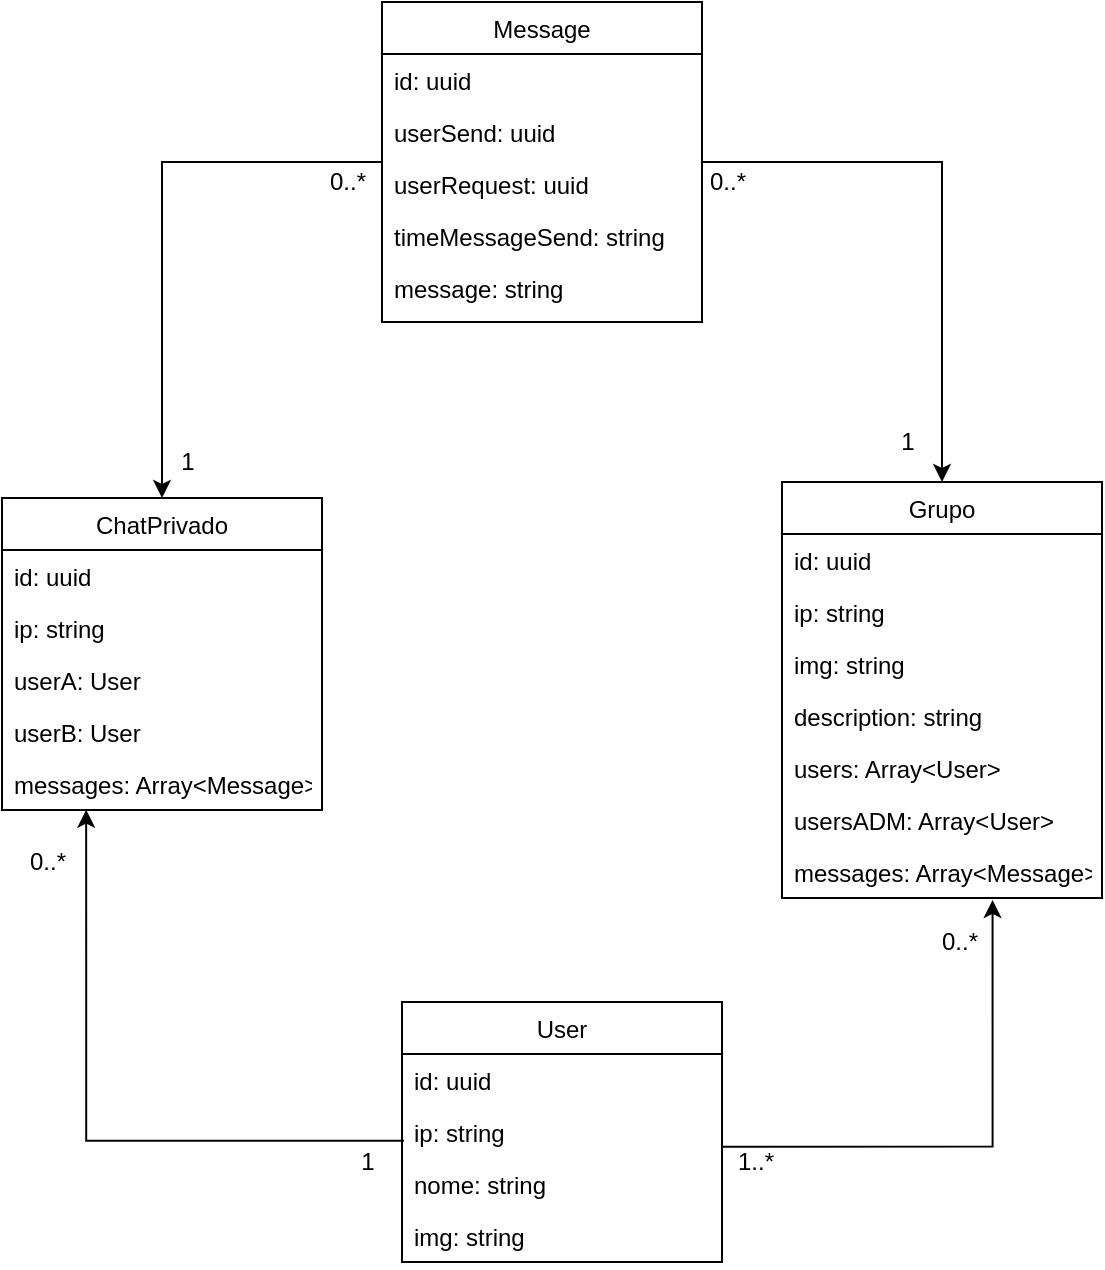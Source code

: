 <mxfile version="20.5.3" type="github">
  <diagram id="C5RBs43oDa-KdzZeNtuy" name="Page-1">
    <mxGraphModel dx="1085" dy="1749" grid="1" gridSize="10" guides="1" tooltips="1" connect="1" arrows="1" fold="1" page="1" pageScale="1" pageWidth="827" pageHeight="1169" math="0" shadow="0">
      <root>
        <mxCell id="WIyWlLk6GJQsqaUBKTNV-0" />
        <mxCell id="WIyWlLk6GJQsqaUBKTNV-1" parent="WIyWlLk6GJQsqaUBKTNV-0" />
        <mxCell id="HVXNRWBJKiQW6WHIlAkb-17" style="edgeStyle=orthogonalEdgeStyle;rounded=0;orthogonalLoop=1;jettySize=auto;html=1;entryX=0.263;entryY=0.994;entryDx=0;entryDy=0;entryPerimeter=0;exitX=0.006;exitY=0.669;exitDx=0;exitDy=0;exitPerimeter=0;" edge="1" parent="WIyWlLk6GJQsqaUBKTNV-1" source="zkfFHV4jXpPFQw0GAbJ--1" target="HVXNRWBJKiQW6WHIlAkb-8">
          <mxGeometry relative="1" as="geometry" />
        </mxCell>
        <mxCell id="HVXNRWBJKiQW6WHIlAkb-39" style="edgeStyle=orthogonalEdgeStyle;rounded=0;orthogonalLoop=1;jettySize=auto;html=1;entryX=0.658;entryY=1.038;entryDx=0;entryDy=0;exitX=1.002;exitY=0.782;exitDx=0;exitDy=0;exitPerimeter=0;entryPerimeter=0;" edge="1" parent="WIyWlLk6GJQsqaUBKTNV-1" source="zkfFHV4jXpPFQw0GAbJ--1" target="HVXNRWBJKiQW6WHIlAkb-27">
          <mxGeometry relative="1" as="geometry" />
        </mxCell>
        <mxCell id="zkfFHV4jXpPFQw0GAbJ--0" value="User" style="swimlane;fontStyle=0;align=center;verticalAlign=top;childLayout=stackLayout;horizontal=1;startSize=26;horizontalStack=0;resizeParent=1;resizeLast=0;collapsible=1;marginBottom=0;rounded=0;shadow=0;strokeWidth=1;" parent="WIyWlLk6GJQsqaUBKTNV-1" vertex="1">
          <mxGeometry x="320" y="130" width="160" height="130" as="geometry">
            <mxRectangle x="230" y="140" width="160" height="26" as="alternateBounds" />
          </mxGeometry>
        </mxCell>
        <mxCell id="HVXNRWBJKiQW6WHIlAkb-33" value="id: uuid" style="text;align=left;verticalAlign=top;spacingLeft=4;spacingRight=4;overflow=hidden;rotatable=0;points=[[0,0.5],[1,0.5]];portConstraint=eastwest;" vertex="1" parent="zkfFHV4jXpPFQw0GAbJ--0">
          <mxGeometry y="26" width="160" height="26" as="geometry" />
        </mxCell>
        <mxCell id="zkfFHV4jXpPFQw0GAbJ--1" value="ip: string" style="text;align=left;verticalAlign=top;spacingLeft=4;spacingRight=4;overflow=hidden;rotatable=0;points=[[0,0.5],[1,0.5]];portConstraint=eastwest;" parent="zkfFHV4jXpPFQw0GAbJ--0" vertex="1">
          <mxGeometry y="52" width="160" height="26" as="geometry" />
        </mxCell>
        <mxCell id="HVXNRWBJKiQW6WHIlAkb-0" value="nome: string" style="text;align=left;verticalAlign=top;spacingLeft=4;spacingRight=4;overflow=hidden;rotatable=0;points=[[0,0.5],[1,0.5]];portConstraint=eastwest;" vertex="1" parent="zkfFHV4jXpPFQw0GAbJ--0">
          <mxGeometry y="78" width="160" height="26" as="geometry" />
        </mxCell>
        <mxCell id="HVXNRWBJKiQW6WHIlAkb-1" value="img: string" style="text;align=left;verticalAlign=top;spacingLeft=4;spacingRight=4;overflow=hidden;rotatable=0;points=[[0,0.5],[1,0.5]];portConstraint=eastwest;" vertex="1" parent="zkfFHV4jXpPFQw0GAbJ--0">
          <mxGeometry y="104" width="160" height="26" as="geometry" />
        </mxCell>
        <mxCell id="HVXNRWBJKiQW6WHIlAkb-3" value="ChatPrivado" style="swimlane;fontStyle=0;align=center;verticalAlign=top;childLayout=stackLayout;horizontal=1;startSize=26;horizontalStack=0;resizeParent=1;resizeLast=0;collapsible=1;marginBottom=0;rounded=0;shadow=0;strokeWidth=1;" vertex="1" parent="WIyWlLk6GJQsqaUBKTNV-1">
          <mxGeometry x="120" y="-122" width="160" height="156" as="geometry">
            <mxRectangle x="230" y="140" width="160" height="26" as="alternateBounds" />
          </mxGeometry>
        </mxCell>
        <mxCell id="HVXNRWBJKiQW6WHIlAkb-34" value="id: uuid" style="text;align=left;verticalAlign=top;spacingLeft=4;spacingRight=4;overflow=hidden;rotatable=0;points=[[0,0.5],[1,0.5]];portConstraint=eastwest;" vertex="1" parent="HVXNRWBJKiQW6WHIlAkb-3">
          <mxGeometry y="26" width="160" height="26" as="geometry" />
        </mxCell>
        <mxCell id="HVXNRWBJKiQW6WHIlAkb-4" value="ip: string" style="text;align=left;verticalAlign=top;spacingLeft=4;spacingRight=4;overflow=hidden;rotatable=0;points=[[0,0.5],[1,0.5]];portConstraint=eastwest;" vertex="1" parent="HVXNRWBJKiQW6WHIlAkb-3">
          <mxGeometry y="52" width="160" height="26" as="geometry" />
        </mxCell>
        <mxCell id="HVXNRWBJKiQW6WHIlAkb-5" value="userA: User" style="text;align=left;verticalAlign=top;spacingLeft=4;spacingRight=4;overflow=hidden;rotatable=0;points=[[0,0.5],[1,0.5]];portConstraint=eastwest;" vertex="1" parent="HVXNRWBJKiQW6WHIlAkb-3">
          <mxGeometry y="78" width="160" height="26" as="geometry" />
        </mxCell>
        <mxCell id="HVXNRWBJKiQW6WHIlAkb-6" value="userB: User" style="text;align=left;verticalAlign=top;spacingLeft=4;spacingRight=4;overflow=hidden;rotatable=0;points=[[0,0.5],[1,0.5]];portConstraint=eastwest;" vertex="1" parent="HVXNRWBJKiQW6WHIlAkb-3">
          <mxGeometry y="104" width="160" height="26" as="geometry" />
        </mxCell>
        <mxCell id="HVXNRWBJKiQW6WHIlAkb-8" value="messages: Array&lt;Message&gt;" style="text;align=left;verticalAlign=top;spacingLeft=4;spacingRight=4;overflow=hidden;rotatable=0;points=[[0,0.5],[1,0.5]];portConstraint=eastwest;" vertex="1" parent="HVXNRWBJKiQW6WHIlAkb-3">
          <mxGeometry y="130" width="160" height="26" as="geometry" />
        </mxCell>
        <mxCell id="HVXNRWBJKiQW6WHIlAkb-18" style="edgeStyle=orthogonalEdgeStyle;rounded=0;orthogonalLoop=1;jettySize=auto;html=1;entryX=0.5;entryY=0;entryDx=0;entryDy=0;" edge="1" parent="WIyWlLk6GJQsqaUBKTNV-1" source="HVXNRWBJKiQW6WHIlAkb-9" target="HVXNRWBJKiQW6WHIlAkb-3">
          <mxGeometry relative="1" as="geometry" />
        </mxCell>
        <mxCell id="HVXNRWBJKiQW6WHIlAkb-42" style="edgeStyle=orthogonalEdgeStyle;rounded=0;orthogonalLoop=1;jettySize=auto;html=1;entryX=0.5;entryY=0;entryDx=0;entryDy=0;" edge="1" parent="WIyWlLk6GJQsqaUBKTNV-1" source="HVXNRWBJKiQW6WHIlAkb-9" target="HVXNRWBJKiQW6WHIlAkb-23">
          <mxGeometry relative="1" as="geometry" />
        </mxCell>
        <mxCell id="HVXNRWBJKiQW6WHIlAkb-9" value="Message" style="swimlane;fontStyle=0;align=center;verticalAlign=top;childLayout=stackLayout;horizontal=1;startSize=26;horizontalStack=0;resizeParent=1;resizeLast=0;collapsible=1;marginBottom=0;rounded=0;shadow=0;strokeWidth=1;" vertex="1" parent="WIyWlLk6GJQsqaUBKTNV-1">
          <mxGeometry x="310" y="-370" width="160" height="160" as="geometry">
            <mxRectangle x="230" y="140" width="160" height="26" as="alternateBounds" />
          </mxGeometry>
        </mxCell>
        <mxCell id="HVXNRWBJKiQW6WHIlAkb-10" value="id: uuid" style="text;align=left;verticalAlign=top;spacingLeft=4;spacingRight=4;overflow=hidden;rotatable=0;points=[[0,0.5],[1,0.5]];portConstraint=eastwest;" vertex="1" parent="HVXNRWBJKiQW6WHIlAkb-9">
          <mxGeometry y="26" width="160" height="26" as="geometry" />
        </mxCell>
        <mxCell id="HVXNRWBJKiQW6WHIlAkb-36" value="userSend: uuid" style="text;align=left;verticalAlign=top;spacingLeft=4;spacingRight=4;overflow=hidden;rotatable=0;points=[[0,0.5],[1,0.5]];portConstraint=eastwest;" vertex="1" parent="HVXNRWBJKiQW6WHIlAkb-9">
          <mxGeometry y="52" width="160" height="26" as="geometry" />
        </mxCell>
        <mxCell id="HVXNRWBJKiQW6WHIlAkb-37" value="userRequest: uuid" style="text;align=left;verticalAlign=top;spacingLeft=4;spacingRight=4;overflow=hidden;rotatable=0;points=[[0,0.5],[1,0.5]];portConstraint=eastwest;" vertex="1" parent="HVXNRWBJKiQW6WHIlAkb-9">
          <mxGeometry y="78" width="160" height="26" as="geometry" />
        </mxCell>
        <mxCell id="HVXNRWBJKiQW6WHIlAkb-11" value="timeMessageSend: string" style="text;align=left;verticalAlign=top;spacingLeft=4;spacingRight=4;overflow=hidden;rotatable=0;points=[[0,0.5],[1,0.5]];portConstraint=eastwest;" vertex="1" parent="HVXNRWBJKiQW6WHIlAkb-9">
          <mxGeometry y="104" width="160" height="26" as="geometry" />
        </mxCell>
        <mxCell id="HVXNRWBJKiQW6WHIlAkb-12" value="message: string" style="text;align=left;verticalAlign=top;spacingLeft=4;spacingRight=4;overflow=hidden;rotatable=0;points=[[0,0.5],[1,0.5]];portConstraint=eastwest;" vertex="1" parent="HVXNRWBJKiQW6WHIlAkb-9">
          <mxGeometry y="130" width="160" height="26" as="geometry" />
        </mxCell>
        <mxCell id="HVXNRWBJKiQW6WHIlAkb-19" value="0..*" style="text;html=1;strokeColor=none;fillColor=none;align=center;verticalAlign=middle;whiteSpace=wrap;rounded=0;" vertex="1" parent="WIyWlLk6GJQsqaUBKTNV-1">
          <mxGeometry x="130" y="50" width="26" height="20" as="geometry" />
        </mxCell>
        <mxCell id="HVXNRWBJKiQW6WHIlAkb-20" value="1" style="text;html=1;strokeColor=none;fillColor=none;align=center;verticalAlign=middle;whiteSpace=wrap;rounded=0;" vertex="1" parent="WIyWlLk6GJQsqaUBKTNV-1">
          <mxGeometry x="290" y="200" width="26" height="20" as="geometry" />
        </mxCell>
        <mxCell id="HVXNRWBJKiQW6WHIlAkb-21" value="1" style="text;html=1;strokeColor=none;fillColor=none;align=center;verticalAlign=middle;whiteSpace=wrap;rounded=0;" vertex="1" parent="WIyWlLk6GJQsqaUBKTNV-1">
          <mxGeometry x="200" y="-150" width="26" height="20" as="geometry" />
        </mxCell>
        <mxCell id="HVXNRWBJKiQW6WHIlAkb-22" value="0..*" style="text;html=1;strokeColor=none;fillColor=none;align=center;verticalAlign=middle;whiteSpace=wrap;rounded=0;" vertex="1" parent="WIyWlLk6GJQsqaUBKTNV-1">
          <mxGeometry x="280" y="-290" width="26" height="20" as="geometry" />
        </mxCell>
        <mxCell id="HVXNRWBJKiQW6WHIlAkb-23" value="Grupo" style="swimlane;fontStyle=0;align=center;verticalAlign=top;childLayout=stackLayout;horizontal=1;startSize=26;horizontalStack=0;resizeParent=1;resizeLast=0;collapsible=1;marginBottom=0;rounded=0;shadow=0;strokeWidth=1;" vertex="1" parent="WIyWlLk6GJQsqaUBKTNV-1">
          <mxGeometry x="510" y="-130" width="160" height="208" as="geometry">
            <mxRectangle x="230" y="140" width="160" height="26" as="alternateBounds" />
          </mxGeometry>
        </mxCell>
        <mxCell id="HVXNRWBJKiQW6WHIlAkb-35" value="id: uuid" style="text;align=left;verticalAlign=top;spacingLeft=4;spacingRight=4;overflow=hidden;rotatable=0;points=[[0,0.5],[1,0.5]];portConstraint=eastwest;" vertex="1" parent="HVXNRWBJKiQW6WHIlAkb-23">
          <mxGeometry y="26" width="160" height="26" as="geometry" />
        </mxCell>
        <mxCell id="HVXNRWBJKiQW6WHIlAkb-24" value="ip: string" style="text;align=left;verticalAlign=top;spacingLeft=4;spacingRight=4;overflow=hidden;rotatable=0;points=[[0,0.5],[1,0.5]];portConstraint=eastwest;" vertex="1" parent="HVXNRWBJKiQW6WHIlAkb-23">
          <mxGeometry y="52" width="160" height="26" as="geometry" />
        </mxCell>
        <mxCell id="HVXNRWBJKiQW6WHIlAkb-30" value="img: string" style="text;align=left;verticalAlign=top;spacingLeft=4;spacingRight=4;overflow=hidden;rotatable=0;points=[[0,0.5],[1,0.5]];portConstraint=eastwest;" vertex="1" parent="HVXNRWBJKiQW6WHIlAkb-23">
          <mxGeometry y="78" width="160" height="26" as="geometry" />
        </mxCell>
        <mxCell id="HVXNRWBJKiQW6WHIlAkb-29" value="description: string" style="text;align=left;verticalAlign=top;spacingLeft=4;spacingRight=4;overflow=hidden;rotatable=0;points=[[0,0.5],[1,0.5]];portConstraint=eastwest;" vertex="1" parent="HVXNRWBJKiQW6WHIlAkb-23">
          <mxGeometry y="104" width="160" height="26" as="geometry" />
        </mxCell>
        <mxCell id="HVXNRWBJKiQW6WHIlAkb-25" value="users: Array&lt;User&gt;" style="text;align=left;verticalAlign=top;spacingLeft=4;spacingRight=4;overflow=hidden;rotatable=0;points=[[0,0.5],[1,0.5]];portConstraint=eastwest;" vertex="1" parent="HVXNRWBJKiQW6WHIlAkb-23">
          <mxGeometry y="130" width="160" height="26" as="geometry" />
        </mxCell>
        <mxCell id="HVXNRWBJKiQW6WHIlAkb-28" value="usersADM: Array&lt;User&gt;" style="text;align=left;verticalAlign=top;spacingLeft=4;spacingRight=4;overflow=hidden;rotatable=0;points=[[0,0.5],[1,0.5]];portConstraint=eastwest;" vertex="1" parent="HVXNRWBJKiQW6WHIlAkb-23">
          <mxGeometry y="156" width="160" height="26" as="geometry" />
        </mxCell>
        <mxCell id="HVXNRWBJKiQW6WHIlAkb-27" value="messages: Array&lt;Message&gt;" style="text;align=left;verticalAlign=top;spacingLeft=4;spacingRight=4;overflow=hidden;rotatable=0;points=[[0,0.5],[1,0.5]];portConstraint=eastwest;" vertex="1" parent="HVXNRWBJKiQW6WHIlAkb-23">
          <mxGeometry y="182" width="160" height="26" as="geometry" />
        </mxCell>
        <mxCell id="HVXNRWBJKiQW6WHIlAkb-40" value="1..*" style="text;html=1;strokeColor=none;fillColor=none;align=center;verticalAlign=middle;whiteSpace=wrap;rounded=0;" vertex="1" parent="WIyWlLk6GJQsqaUBKTNV-1">
          <mxGeometry x="484" y="200" width="26" height="20" as="geometry" />
        </mxCell>
        <mxCell id="HVXNRWBJKiQW6WHIlAkb-41" value="0..*" style="text;html=1;strokeColor=none;fillColor=none;align=center;verticalAlign=middle;whiteSpace=wrap;rounded=0;" vertex="1" parent="WIyWlLk6GJQsqaUBKTNV-1">
          <mxGeometry x="586" y="90" width="26" height="20" as="geometry" />
        </mxCell>
        <mxCell id="HVXNRWBJKiQW6WHIlAkb-43" value="0..*" style="text;html=1;strokeColor=none;fillColor=none;align=center;verticalAlign=middle;whiteSpace=wrap;rounded=0;" vertex="1" parent="WIyWlLk6GJQsqaUBKTNV-1">
          <mxGeometry x="470" y="-290" width="26" height="20" as="geometry" />
        </mxCell>
        <mxCell id="HVXNRWBJKiQW6WHIlAkb-44" value="1" style="text;html=1;strokeColor=none;fillColor=none;align=center;verticalAlign=middle;whiteSpace=wrap;rounded=0;" vertex="1" parent="WIyWlLk6GJQsqaUBKTNV-1">
          <mxGeometry x="560" y="-160" width="26" height="20" as="geometry" />
        </mxCell>
      </root>
    </mxGraphModel>
  </diagram>
</mxfile>
